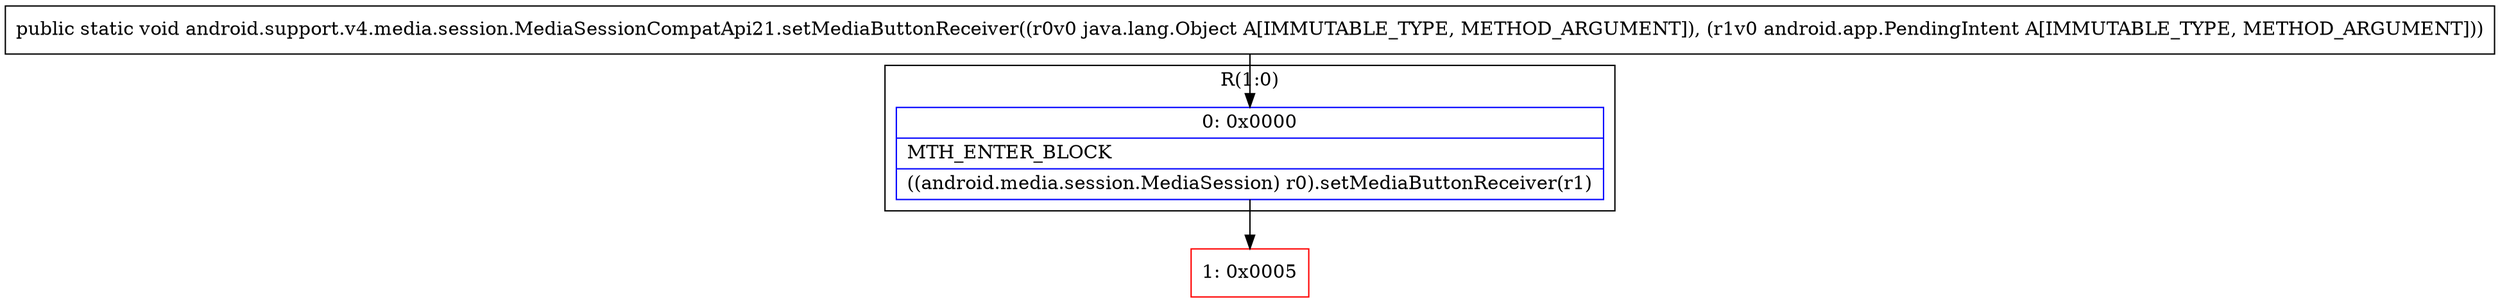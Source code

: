 digraph "CFG forandroid.support.v4.media.session.MediaSessionCompatApi21.setMediaButtonReceiver(Ljava\/lang\/Object;Landroid\/app\/PendingIntent;)V" {
subgraph cluster_Region_1229429557 {
label = "R(1:0)";
node [shape=record,color=blue];
Node_0 [shape=record,label="{0\:\ 0x0000|MTH_ENTER_BLOCK\l|((android.media.session.MediaSession) r0).setMediaButtonReceiver(r1)\l}"];
}
Node_1 [shape=record,color=red,label="{1\:\ 0x0005}"];
MethodNode[shape=record,label="{public static void android.support.v4.media.session.MediaSessionCompatApi21.setMediaButtonReceiver((r0v0 java.lang.Object A[IMMUTABLE_TYPE, METHOD_ARGUMENT]), (r1v0 android.app.PendingIntent A[IMMUTABLE_TYPE, METHOD_ARGUMENT])) }"];
MethodNode -> Node_0;
Node_0 -> Node_1;
}

